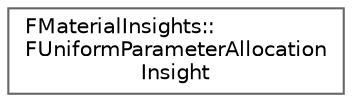 digraph "Graphical Class Hierarchy"
{
 // INTERACTIVE_SVG=YES
 // LATEX_PDF_SIZE
  bgcolor="transparent";
  edge [fontname=Helvetica,fontsize=10,labelfontname=Helvetica,labelfontsize=10];
  node [fontname=Helvetica,fontsize=10,shape=box,height=0.2,width=0.4];
  rankdir="LR";
  Node0 [id="Node000000",label="FMaterialInsights::\lFUniformParameterAllocation\lInsight",height=0.2,width=0.4,color="grey40", fillcolor="white", style="filled",URL="$db/ddf/structFMaterialInsights_1_1FUniformParameterAllocationInsight.html",tooltip="Wraps information about a uniform parameter (ScalarParametr, VectorParameter) allocation in the unifo..."];
}

